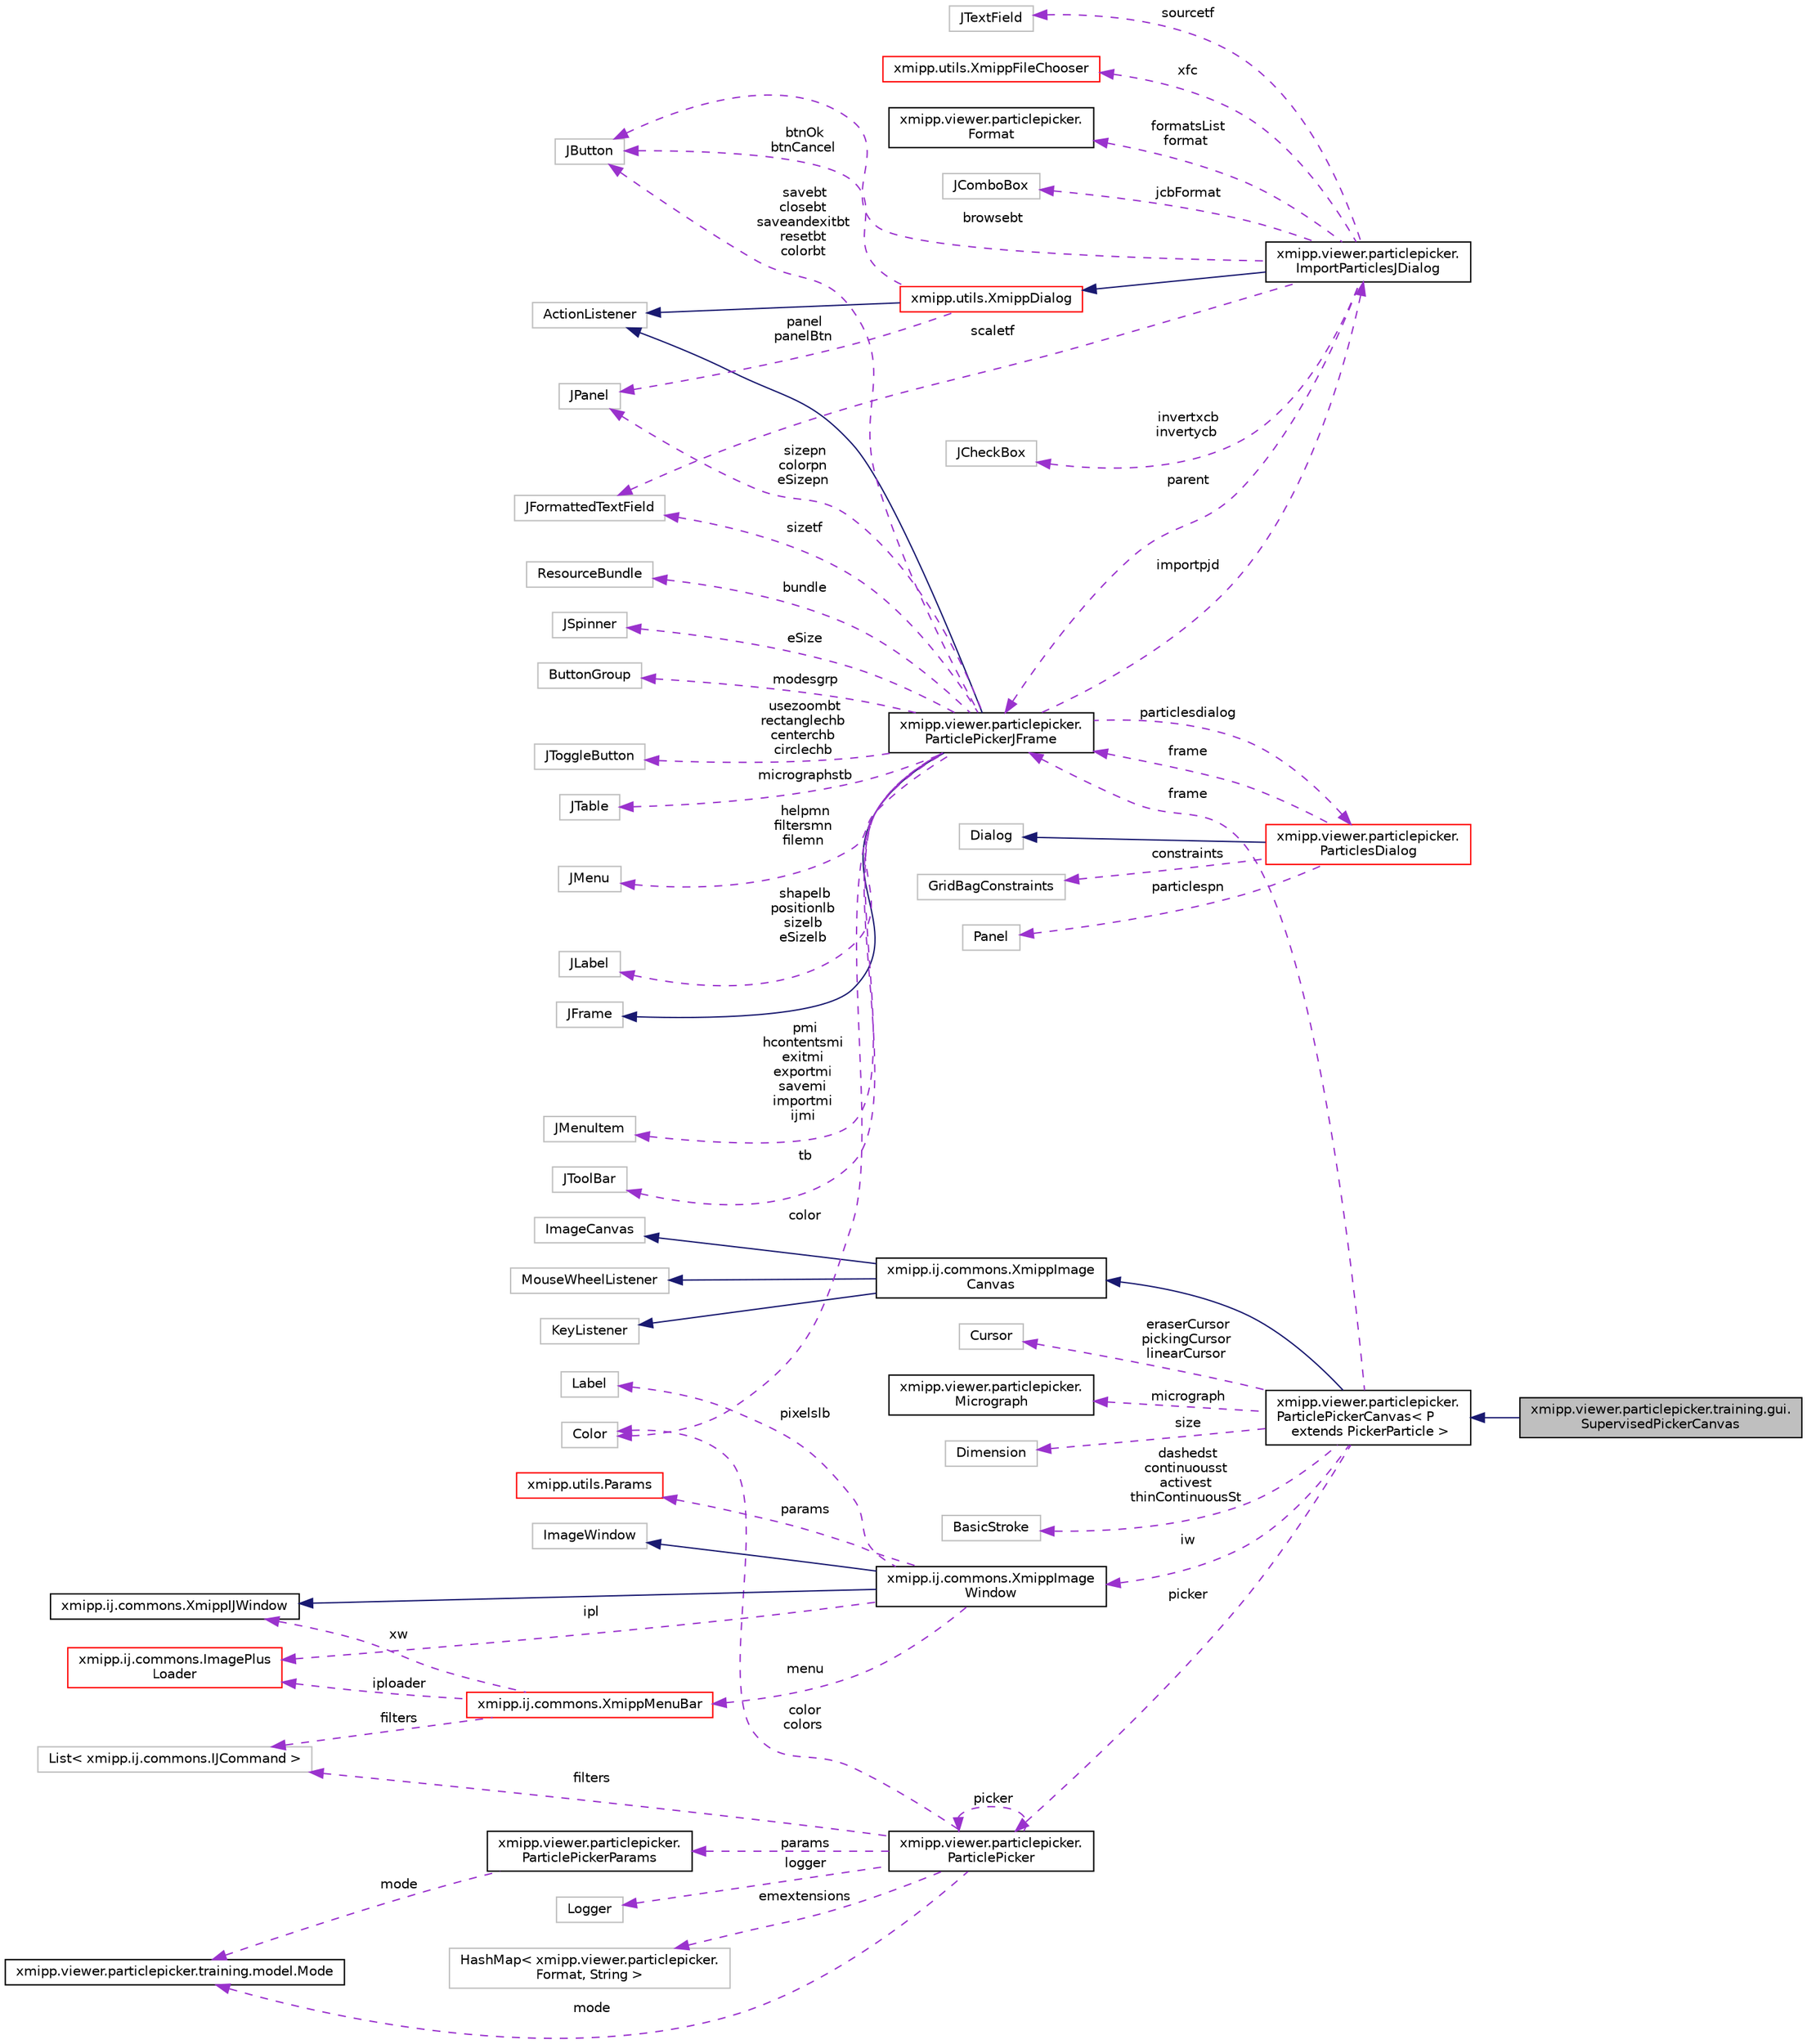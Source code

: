 digraph "xmipp.viewer.particlepicker.training.gui.SupervisedPickerCanvas"
{
  edge [fontname="Helvetica",fontsize="10",labelfontname="Helvetica",labelfontsize="10"];
  node [fontname="Helvetica",fontsize="10",shape=record];
  rankdir="LR";
  Node6 [label="xmipp.viewer.particlepicker.training.gui.\lSupervisedPickerCanvas",height=0.2,width=0.4,color="black", fillcolor="grey75", style="filled", fontcolor="black"];
  Node7 -> Node6 [dir="back",color="midnightblue",fontsize="10",style="solid",fontname="Helvetica"];
  Node7 [label="xmipp.viewer.particlepicker.\lParticlePickerCanvas\< P\l extends PickerParticle \>",height=0.2,width=0.4,color="black", fillcolor="white", style="filled",URL="$classxmipp_1_1viewer_1_1particlepicker_1_1ParticlePickerCanvas.html"];
  Node8 -> Node7 [dir="back",color="midnightblue",fontsize="10",style="solid",fontname="Helvetica"];
  Node8 [label="xmipp.ij.commons.XmippImage\lCanvas",height=0.2,width=0.4,color="black", fillcolor="white", style="filled",URL="$classxmipp_1_1ij_1_1commons_1_1XmippImageCanvas.html"];
  Node9 -> Node8 [dir="back",color="midnightblue",fontsize="10",style="solid",fontname="Helvetica"];
  Node9 [label="ImageCanvas",height=0.2,width=0.4,color="grey75", fillcolor="white", style="filled"];
  Node10 -> Node8 [dir="back",color="midnightblue",fontsize="10",style="solid",fontname="Helvetica"];
  Node10 [label="MouseWheelListener",height=0.2,width=0.4,color="grey75", fillcolor="white", style="filled"];
  Node11 -> Node8 [dir="back",color="midnightblue",fontsize="10",style="solid",fontname="Helvetica"];
  Node11 [label="KeyListener",height=0.2,width=0.4,color="grey75", fillcolor="white", style="filled"];
  Node12 -> Node7 [dir="back",color="darkorchid3",fontsize="10",style="dashed",label=" eraserCursor\npickingCursor\nlinearCursor" ,fontname="Helvetica"];
  Node12 [label="Cursor",height=0.2,width=0.4,color="grey75", fillcolor="white", style="filled"];
  Node13 -> Node7 [dir="back",color="darkorchid3",fontsize="10",style="dashed",label=" frame" ,fontname="Helvetica"];
  Node13 [label="xmipp.viewer.particlepicker.\lParticlePickerJFrame",height=0.2,width=0.4,color="black", fillcolor="white", style="filled",URL="$classxmipp_1_1viewer_1_1particlepicker_1_1ParticlePickerJFrame.html"];
  Node14 -> Node13 [dir="back",color="midnightblue",fontsize="10",style="solid",fontname="Helvetica"];
  Node14 [label="JFrame",height=0.2,width=0.4,color="grey75", fillcolor="white", style="filled"];
  Node15 -> Node13 [dir="back",color="midnightblue",fontsize="10",style="solid",fontname="Helvetica"];
  Node15 [label="ActionListener",height=0.2,width=0.4,color="grey75", fillcolor="white", style="filled"];
  Node16 -> Node13 [dir="back",color="darkorchid3",fontsize="10",style="dashed",label=" pmi\nhcontentsmi\nexitmi\nexportmi\nsavemi\nimportmi\nijmi" ,fontname="Helvetica"];
  Node16 [label="JMenuItem",height=0.2,width=0.4,color="grey75", fillcolor="white", style="filled"];
  Node17 -> Node13 [dir="back",color="darkorchid3",fontsize="10",style="dashed",label=" tb" ,fontname="Helvetica"];
  Node17 [label="JToolBar",height=0.2,width=0.4,color="grey75", fillcolor="white", style="filled"];
  Node18 -> Node13 [dir="back",color="darkorchid3",fontsize="10",style="dashed",label=" savebt\nclosebt\nsaveandexitbt\nresetbt\ncolorbt" ,fontname="Helvetica"];
  Node18 [label="JButton",height=0.2,width=0.4,color="grey75", fillcolor="white", style="filled"];
  Node19 -> Node13 [dir="back",color="darkorchid3",fontsize="10",style="dashed",label=" bundle" ,fontname="Helvetica"];
  Node19 [label="ResourceBundle",height=0.2,width=0.4,color="grey75", fillcolor="white", style="filled"];
  Node20 -> Node13 [dir="back",color="darkorchid3",fontsize="10",style="dashed",label=" color" ,fontname="Helvetica"];
  Node20 [label="Color",height=0.2,width=0.4,color="grey75", fillcolor="white", style="filled"];
  Node21 -> Node13 [dir="back",color="darkorchid3",fontsize="10",style="dashed",label=" eSize" ,fontname="Helvetica"];
  Node21 [label="JSpinner",height=0.2,width=0.4,color="grey75", fillcolor="white", style="filled"];
  Node22 -> Node13 [dir="back",color="darkorchid3",fontsize="10",style="dashed",label=" modesgrp" ,fontname="Helvetica"];
  Node22 [label="ButtonGroup",height=0.2,width=0.4,color="grey75", fillcolor="white", style="filled"];
  Node23 -> Node13 [dir="back",color="darkorchid3",fontsize="10",style="dashed",label=" usezoombt\nrectanglechb\ncenterchb\ncirclechb" ,fontname="Helvetica"];
  Node23 [label="JToggleButton",height=0.2,width=0.4,color="grey75", fillcolor="white", style="filled"];
  Node24 -> Node13 [dir="back",color="darkorchid3",fontsize="10",style="dashed",label=" micrographstb" ,fontname="Helvetica"];
  Node24 [label="JTable",height=0.2,width=0.4,color="grey75", fillcolor="white", style="filled"];
  Node25 -> Node13 [dir="back",color="darkorchid3",fontsize="10",style="dashed",label=" importpjd" ,fontname="Helvetica"];
  Node25 [label="xmipp.viewer.particlepicker.\lImportParticlesJDialog",height=0.2,width=0.4,color="black", fillcolor="white", style="filled",URL="$classxmipp_1_1viewer_1_1particlepicker_1_1ImportParticlesJDialog.html"];
  Node26 -> Node25 [dir="back",color="midnightblue",fontsize="10",style="solid",fontname="Helvetica"];
  Node26 [label="xmipp.utils.XmippDialog",height=0.2,width=0.4,color="red", fillcolor="white", style="filled",URL="$classxmipp_1_1utils_1_1XmippDialog.html"];
  Node15 -> Node26 [dir="back",color="midnightblue",fontsize="10",style="solid",fontname="Helvetica"];
  Node18 -> Node26 [dir="back",color="darkorchid3",fontsize="10",style="dashed",label=" btnOk\nbtnCancel" ,fontname="Helvetica"];
  Node29 -> Node26 [dir="back",color="darkorchid3",fontsize="10",style="dashed",label=" panel\npanelBtn" ,fontname="Helvetica"];
  Node29 [label="JPanel",height=0.2,width=0.4,color="grey75", fillcolor="white", style="filled"];
  Node13 -> Node25 [dir="back",color="darkorchid3",fontsize="10",style="dashed",label=" parent" ,fontname="Helvetica"];
  Node30 -> Node25 [dir="back",color="darkorchid3",fontsize="10",style="dashed",label=" invertxcb\ninvertycb" ,fontname="Helvetica"];
  Node30 [label="JCheckBox",height=0.2,width=0.4,color="grey75", fillcolor="white", style="filled"];
  Node18 -> Node25 [dir="back",color="darkorchid3",fontsize="10",style="dashed",label=" browsebt" ,fontname="Helvetica"];
  Node31 -> Node25 [dir="back",color="darkorchid3",fontsize="10",style="dashed",label=" sourcetf" ,fontname="Helvetica"];
  Node31 [label="JTextField",height=0.2,width=0.4,color="grey75", fillcolor="white", style="filled"];
  Node32 -> Node25 [dir="back",color="darkorchid3",fontsize="10",style="dashed",label=" xfc" ,fontname="Helvetica"];
  Node32 [label="xmipp.utils.XmippFileChooser",height=0.2,width=0.4,color="red", fillcolor="white", style="filled",URL="$classxmipp_1_1utils_1_1XmippFileChooser.html"];
  Node34 -> Node25 [dir="back",color="darkorchid3",fontsize="10",style="dashed",label=" formatsList\nformat" ,fontname="Helvetica"];
  Node34 [label="xmipp.viewer.particlepicker.\lFormat",height=0.2,width=0.4,color="black", fillcolor="white", style="filled",URL="$enumxmipp_1_1viewer_1_1particlepicker_1_1Format.html"];
  Node35 -> Node25 [dir="back",color="darkorchid3",fontsize="10",style="dashed",label=" jcbFormat" ,fontname="Helvetica"];
  Node35 [label="JComboBox",height=0.2,width=0.4,color="grey75", fillcolor="white", style="filled"];
  Node36 -> Node25 [dir="back",color="darkorchid3",fontsize="10",style="dashed",label=" scaletf" ,fontname="Helvetica"];
  Node36 [label="JFormattedTextField",height=0.2,width=0.4,color="grey75", fillcolor="white", style="filled"];
  Node37 -> Node13 [dir="back",color="darkorchid3",fontsize="10",style="dashed",label=" helpmn\nfiltersmn\nfilemn" ,fontname="Helvetica"];
  Node37 [label="JMenu",height=0.2,width=0.4,color="grey75", fillcolor="white", style="filled"];
  Node38 -> Node13 [dir="back",color="darkorchid3",fontsize="10",style="dashed",label=" shapelb\npositionlb\nsizelb\neSizelb" ,fontname="Helvetica"];
  Node38 [label="JLabel",height=0.2,width=0.4,color="grey75", fillcolor="white", style="filled"];
  Node39 -> Node13 [dir="back",color="darkorchid3",fontsize="10",style="dashed",label=" particlesdialog" ,fontname="Helvetica"];
  Node39 [label="xmipp.viewer.particlepicker.\lParticlesDialog",height=0.2,width=0.4,color="red", fillcolor="white", style="filled",URL="$classxmipp_1_1viewer_1_1particlepicker_1_1ParticlesDialog.html"];
  Node40 -> Node39 [dir="back",color="midnightblue",fontsize="10",style="solid",fontname="Helvetica"];
  Node40 [label="Dialog",height=0.2,width=0.4,color="grey75", fillcolor="white", style="filled"];
  Node13 -> Node39 [dir="back",color="darkorchid3",fontsize="10",style="dashed",label=" frame" ,fontname="Helvetica"];
  Node41 -> Node39 [dir="back",color="darkorchid3",fontsize="10",style="dashed",label=" constraints" ,fontname="Helvetica"];
  Node41 [label="GridBagConstraints",height=0.2,width=0.4,color="grey75", fillcolor="white", style="filled"];
  Node42 -> Node39 [dir="back",color="darkorchid3",fontsize="10",style="dashed",label=" particlespn" ,fontname="Helvetica"];
  Node42 [label="Panel",height=0.2,width=0.4,color="grey75", fillcolor="white", style="filled"];
  Node29 -> Node13 [dir="back",color="darkorchid3",fontsize="10",style="dashed",label=" sizepn\ncolorpn\neSizepn" ,fontname="Helvetica"];
  Node36 -> Node13 [dir="back",color="darkorchid3",fontsize="10",style="dashed",label=" sizetf" ,fontname="Helvetica"];
  Node44 -> Node7 [dir="back",color="darkorchid3",fontsize="10",style="dashed",label=" micrograph" ,fontname="Helvetica"];
  Node44 [label="xmipp.viewer.particlepicker.\lMicrograph",height=0.2,width=0.4,color="black", fillcolor="white", style="filled",URL="$classxmipp_1_1viewer_1_1particlepicker_1_1Micrograph.html"];
  Node45 -> Node7 [dir="back",color="darkorchid3",fontsize="10",style="dashed",label=" iw" ,fontname="Helvetica"];
  Node45 [label="xmipp.ij.commons.XmippImage\lWindow",height=0.2,width=0.4,color="black", fillcolor="white", style="filled",URL="$classxmipp_1_1ij_1_1commons_1_1XmippImageWindow.html"];
  Node46 -> Node45 [dir="back",color="midnightblue",fontsize="10",style="solid",fontname="Helvetica"];
  Node46 [label="ImageWindow",height=0.2,width=0.4,color="grey75", fillcolor="white", style="filled"];
  Node47 -> Node45 [dir="back",color="midnightblue",fontsize="10",style="solid",fontname="Helvetica"];
  Node47 [label="xmipp.ij.commons.XmippIJWindow",height=0.2,width=0.4,color="black", fillcolor="white", style="filled",URL="$interfacexmipp_1_1ij_1_1commons_1_1XmippIJWindow.html"];
  Node48 -> Node45 [dir="back",color="darkorchid3",fontsize="10",style="dashed",label=" menu" ,fontname="Helvetica"];
  Node48 [label="xmipp.ij.commons.XmippMenuBar",height=0.2,width=0.4,color="red", fillcolor="white", style="filled",URL="$classxmipp_1_1ij_1_1commons_1_1XmippMenuBar.html"];
  Node50 -> Node48 [dir="back",color="darkorchid3",fontsize="10",style="dashed",label=" filters" ,fontname="Helvetica"];
  Node50 [label="List\< xmipp.ij.commons.IJCommand \>",height=0.2,width=0.4,color="grey75", fillcolor="white", style="filled"];
  Node47 -> Node48 [dir="back",color="darkorchid3",fontsize="10",style="dashed",label=" xw" ,fontname="Helvetica"];
  Node58 -> Node48 [dir="back",color="darkorchid3",fontsize="10",style="dashed",label=" iploader" ,fontname="Helvetica"];
  Node58 [label="xmipp.ij.commons.ImagePlus\lLoader",height=0.2,width=0.4,color="red", fillcolor="white", style="filled",URL="$classxmipp_1_1ij_1_1commons_1_1ImagePlusLoader.html"];
  Node64 -> Node45 [dir="back",color="darkorchid3",fontsize="10",style="dashed",label=" pixelslb" ,fontname="Helvetica"];
  Node64 [label="Label",height=0.2,width=0.4,color="grey75", fillcolor="white", style="filled"];
  Node65 -> Node45 [dir="back",color="darkorchid3",fontsize="10",style="dashed",label=" params" ,fontname="Helvetica"];
  Node65 [label="xmipp.utils.Params",height=0.2,width=0.4,color="red", fillcolor="white", style="filled",URL="$classxmipp_1_1utils_1_1Params.html"];
  Node58 -> Node45 [dir="back",color="darkorchid3",fontsize="10",style="dashed",label=" ipl" ,fontname="Helvetica"];
  Node68 -> Node7 [dir="back",color="darkorchid3",fontsize="10",style="dashed",label=" picker" ,fontname="Helvetica"];
  Node68 [label="xmipp.viewer.particlepicker.\lParticlePicker",height=0.2,width=0.4,color="black", fillcolor="white", style="filled",URL="$classxmipp_1_1viewer_1_1particlepicker_1_1ParticlePicker.html"];
  Node50 -> Node68 [dir="back",color="darkorchid3",fontsize="10",style="dashed",label=" filters" ,fontname="Helvetica"];
  Node69 -> Node68 [dir="back",color="darkorchid3",fontsize="10",style="dashed",label=" emextensions" ,fontname="Helvetica"];
  Node69 [label="HashMap\< xmipp.viewer.particlepicker.\lFormat, String \>",height=0.2,width=0.4,color="grey75", fillcolor="white", style="filled"];
  Node20 -> Node68 [dir="back",color="darkorchid3",fontsize="10",style="dashed",label=" color\ncolors" ,fontname="Helvetica"];
  Node68 -> Node68 [dir="back",color="darkorchid3",fontsize="10",style="dashed",label=" picker" ,fontname="Helvetica"];
  Node70 -> Node68 [dir="back",color="darkorchid3",fontsize="10",style="dashed",label=" mode" ,fontname="Helvetica"];
  Node70 [label="xmipp.viewer.particlepicker.training.model.Mode",height=0.2,width=0.4,color="black", fillcolor="white", style="filled",URL="$enumxmipp_1_1viewer_1_1particlepicker_1_1training_1_1model_1_1Mode.html"];
  Node71 -> Node68 [dir="back",color="darkorchid3",fontsize="10",style="dashed",label=" logger" ,fontname="Helvetica"];
  Node71 [label="Logger",height=0.2,width=0.4,color="grey75", fillcolor="white", style="filled"];
  Node72 -> Node68 [dir="back",color="darkorchid3",fontsize="10",style="dashed",label=" params" ,fontname="Helvetica"];
  Node72 [label="xmipp.viewer.particlepicker.\lParticlePickerParams",height=0.2,width=0.4,color="black", fillcolor="white", style="filled",URL="$classxmipp_1_1viewer_1_1particlepicker_1_1ParticlePickerParams.html"];
  Node70 -> Node72 [dir="back",color="darkorchid3",fontsize="10",style="dashed",label=" mode" ,fontname="Helvetica"];
  Node73 -> Node7 [dir="back",color="darkorchid3",fontsize="10",style="dashed",label=" size" ,fontname="Helvetica"];
  Node73 [label="Dimension",height=0.2,width=0.4,color="grey75", fillcolor="white", style="filled"];
  Node74 -> Node7 [dir="back",color="darkorchid3",fontsize="10",style="dashed",label=" dashedst\ncontinuousst\nactivest\nthinContinuousSt" ,fontname="Helvetica"];
  Node74 [label="BasicStroke",height=0.2,width=0.4,color="grey75", fillcolor="white", style="filled"];
}
